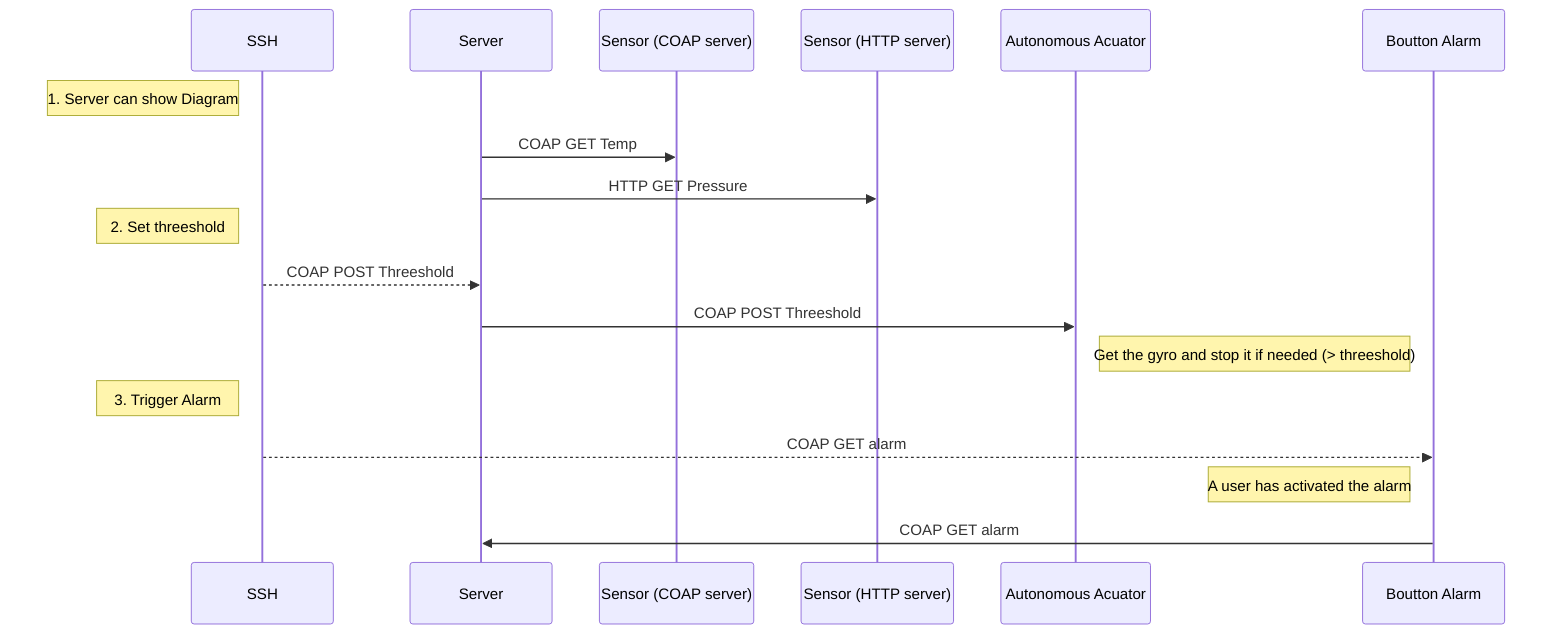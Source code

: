 sequenceDiagram
    Note left of SSH: 1. Server can show Diagram
    Server ->> Sensor (COAP server): COAP GET Temp
    Server ->> Sensor (HTTP server): HTTP GET Pressure
    Note left of SSH: 2. Set threeshold
    SSH -->> Server: COAP POST Threeshold
    Server ->> Autonomous Acuator: COAP POST Threeshold
    Note right of Autonomous Acuator: Get the gyro and stop it if needed (> threeshold)
    Note left of SSH: 3. Trigger Alarm
    SSH -->> Boutton Alarm: COAP GET alarm
    Note left of Boutton Alarm: A user has activated the alarm
    Boutton Alarm ->> Server: COAP GET alarm